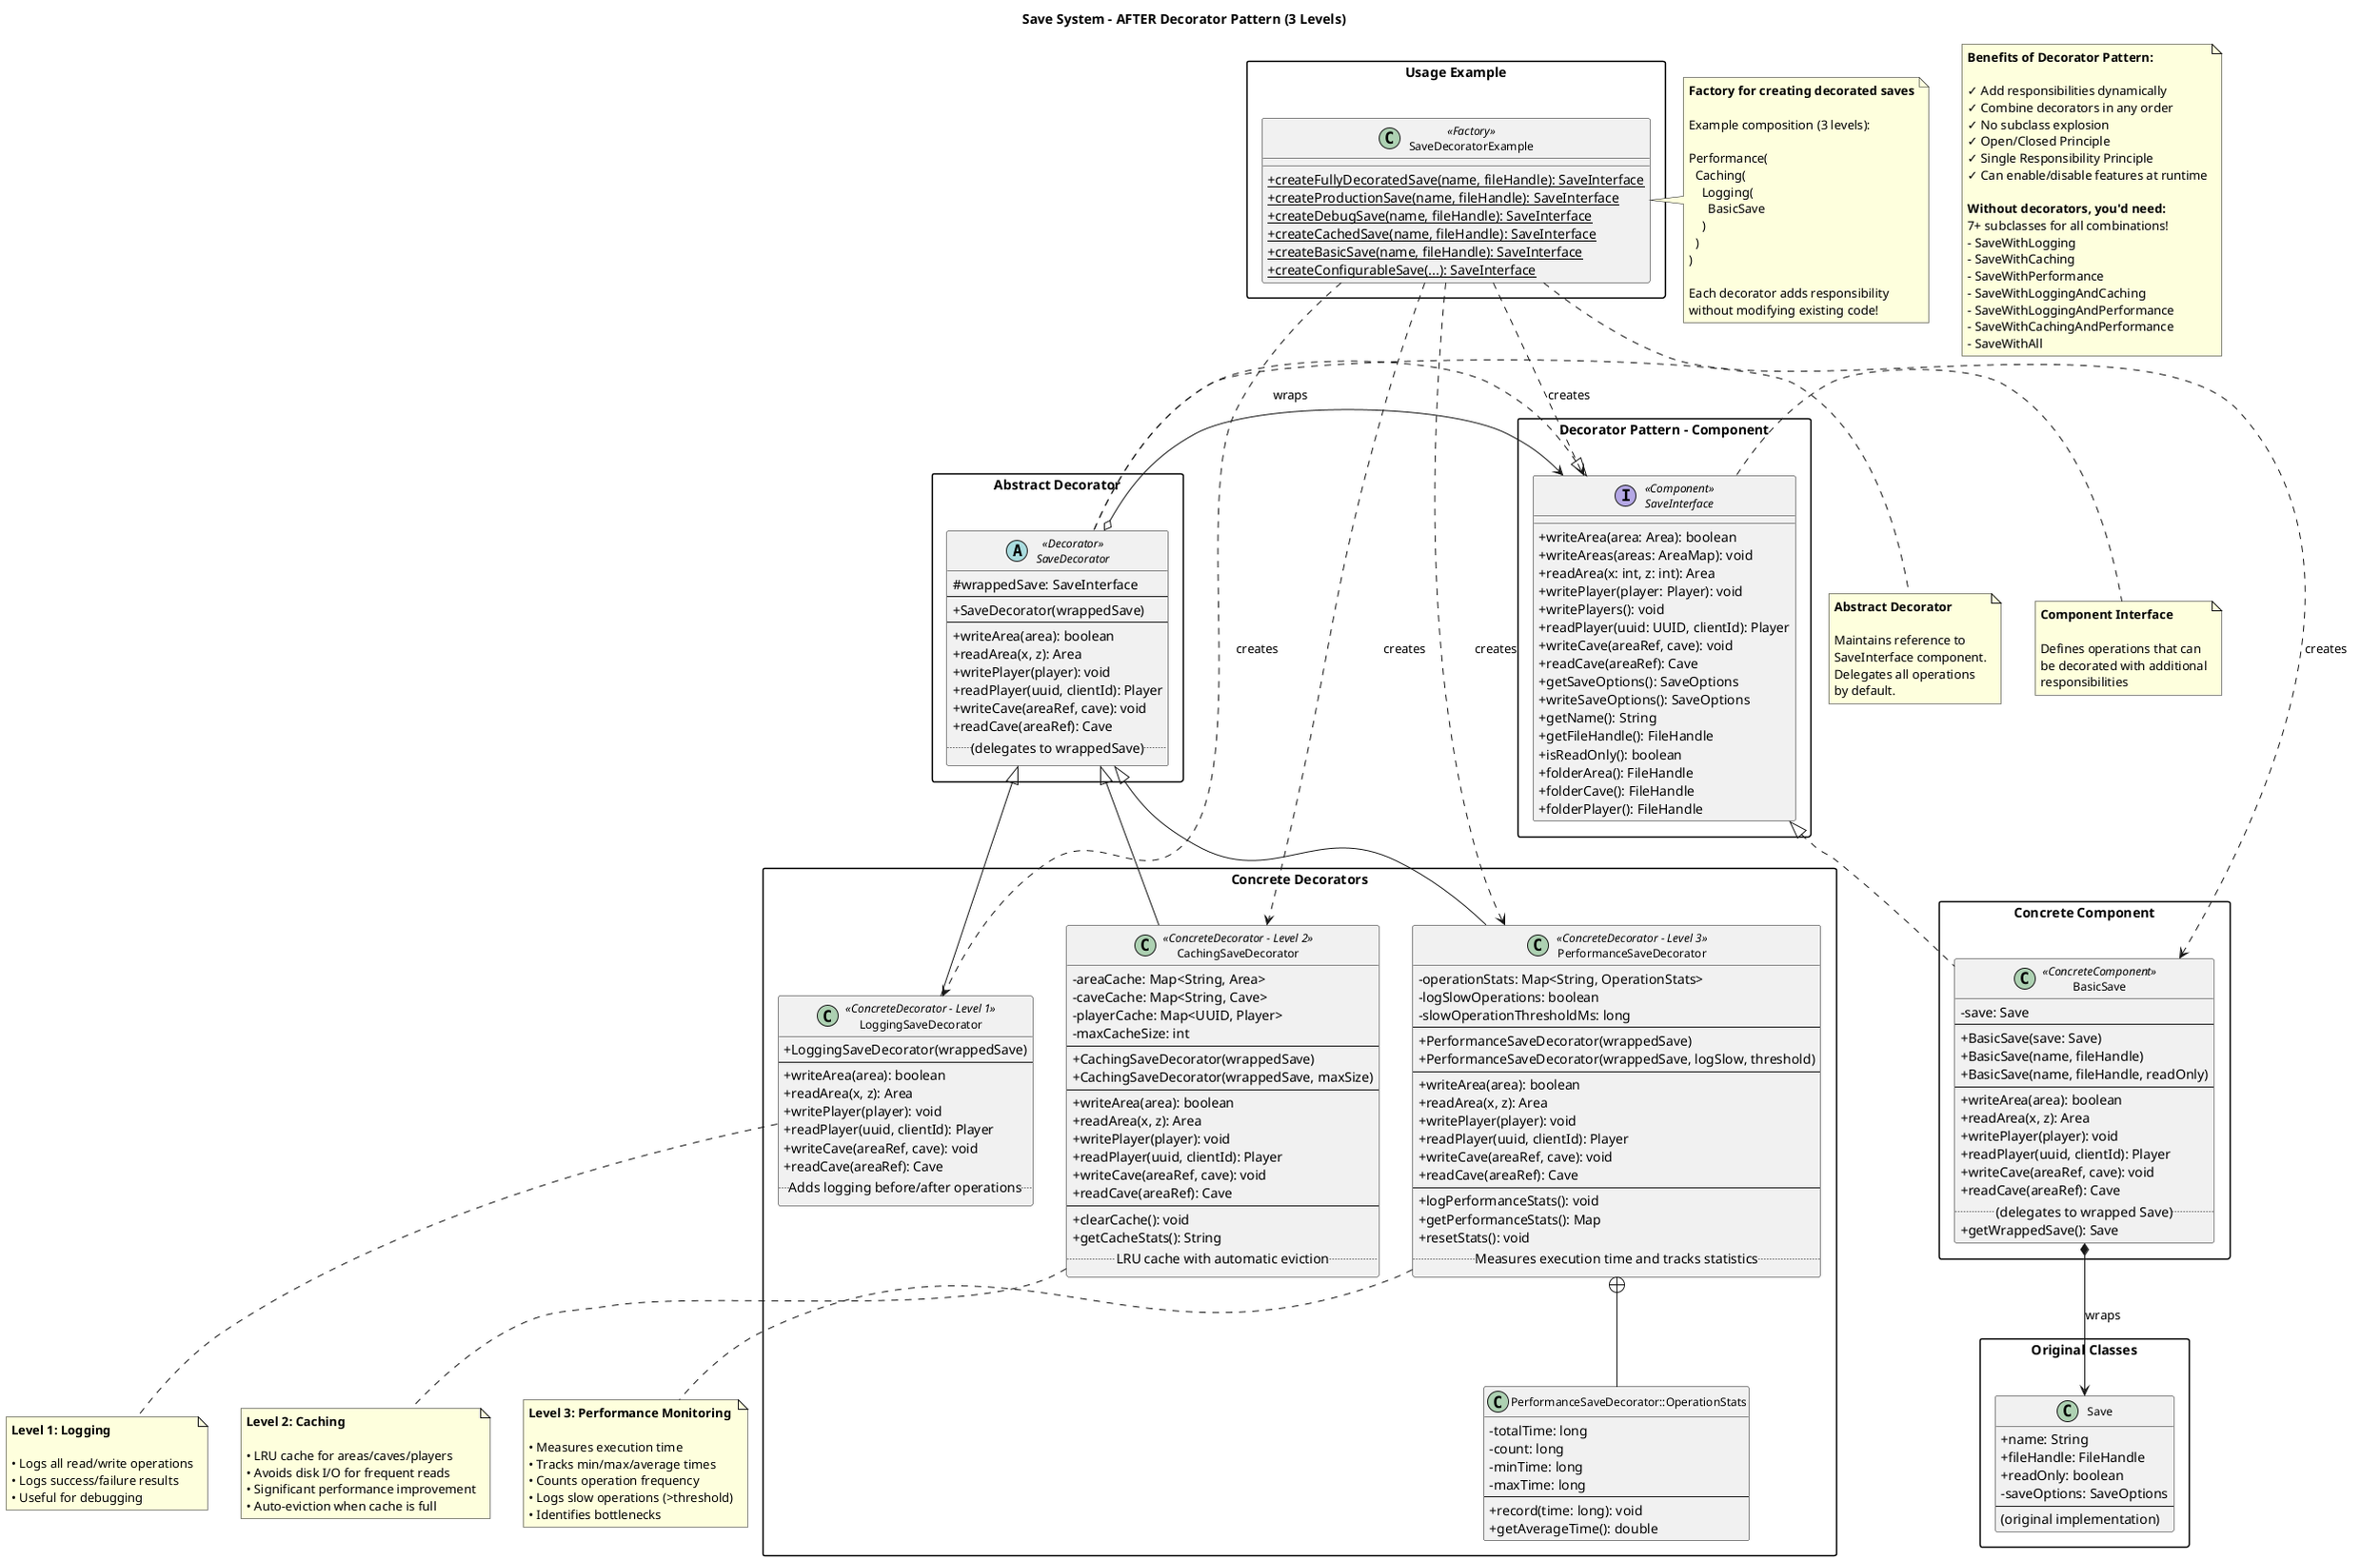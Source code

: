 @startuml Save_AFTER_Decorator

title Save System - AFTER Decorator Pattern (3 Levels)

' Style
skinparam classAttributeIconSize 0
skinparam classFontSize 12
skinparam packageStyle rectangle

package "Decorator Pattern - Component" {
    interface SaveInterface <<Component>> {
        + writeArea(area: Area): boolean
        + writeAreas(areas: AreaMap): void
        + readArea(x: int, z: int): Area
        + writePlayer(player: Player): void
        + writePlayers(): void
        + readPlayer(uuid: UUID, clientId): Player
        + writeCave(areaRef, cave): void
        + readCave(areaRef): Cave
        + getSaveOptions(): SaveOptions
        + writeSaveOptions(): SaveOptions
        + getName(): String
        + getFileHandle(): FileHandle
        + isReadOnly(): boolean
        + folderArea(): FileHandle
        + folderCave(): FileHandle
        + folderPlayer(): FileHandle
    }
}

package "Concrete Component" {
    class BasicSave <<ConcreteComponent>> {
        - save: Save
        --
        + BasicSave(save: Save)
        + BasicSave(name, fileHandle)
        + BasicSave(name, fileHandle, readOnly)
        --
        + writeArea(area): boolean
        + readArea(x, z): Area
        + writePlayer(player): void
        + readPlayer(uuid, clientId): Player
        + writeCave(areaRef, cave): void
        + readCave(areaRef): Cave
        .. (delegates to wrapped Save) ..
        + getWrappedSave(): Save
    }
}

package "Abstract Decorator" {
    abstract class SaveDecorator <<Decorator>> {
        # wrappedSave: SaveInterface
        --
        + SaveDecorator(wrappedSave)
        --
        + writeArea(area): boolean
        + readArea(x, z): Area
        + writePlayer(player): void
        + readPlayer(uuid, clientId): Player
        + writeCave(areaRef, cave): void
        + readCave(areaRef): Cave
        .. (delegates to wrappedSave) ..
    }
}

package "Concrete Decorators" {
    class LoggingSaveDecorator <<ConcreteDecorator - Level 1>> {
        + LoggingSaveDecorator(wrappedSave)
        --
        + writeArea(area): boolean
        + readArea(x, z): Area
        + writePlayer(player): void
        + readPlayer(uuid, clientId): Player
        + writeCave(areaRef, cave): void
        + readCave(areaRef): Cave
        .. Adds logging before/after operations ..
    }
    
    class CachingSaveDecorator <<ConcreteDecorator - Level 2>> {
        - areaCache: Map<String, Area>
        - caveCache: Map<String, Cave>
        - playerCache: Map<UUID, Player>
        - maxCacheSize: int
        --
        + CachingSaveDecorator(wrappedSave)
        + CachingSaveDecorator(wrappedSave, maxSize)
        --
        + writeArea(area): boolean
        + readArea(x, z): Area
        + writePlayer(player): void
        + readPlayer(uuid, clientId): Player
        + writeCave(areaRef, cave): void
        + readCave(areaRef): Cave
        --
        + clearCache(): void
        + getCacheStats(): String
        .. LRU cache with automatic eviction ..
    }
    
    class PerformanceSaveDecorator <<ConcreteDecorator - Level 3>> {
        - operationStats: Map<String, OperationStats>
        - logSlowOperations: boolean
        - slowOperationThresholdMs: long
        --
        + PerformanceSaveDecorator(wrappedSave)
        + PerformanceSaveDecorator(wrappedSave, logSlow, threshold)
        --
        + writeArea(area): boolean
        + readArea(x, z): Area
        + writePlayer(player): void
        + readPlayer(uuid, clientId): Player
        + writeCave(areaRef, cave): void
        + readCave(areaRef): Cave
        --
        + logPerformanceStats(): void
        + getPerformanceStats(): Map
        + resetStats(): void
        .. Measures execution time and tracks statistics ..
    }
    
    class PerformanceSaveDecorator::OperationStats {
        - totalTime: long
        - count: long
        - minTime: long
        - maxTime: long
        --
        + record(time: long): void
        + getAverageTime(): double
    }
}

package "Original Classes" {
    class Save {
        + name: String
        + fileHandle: FileHandle
        + readOnly: boolean
        - saveOptions: SaveOptions
        --
        (original implementation)
    }
}

package "Usage Example" {
    class SaveDecoratorExample <<Factory>> {
        {static} + createFullyDecoratedSave(name, fileHandle): SaveInterface
        {static} + createProductionSave(name, fileHandle): SaveInterface
        {static} + createDebugSave(name, fileHandle): SaveInterface
        {static} + createCachedSave(name, fileHandle): SaveInterface
        {static} + createBasicSave(name, fileHandle): SaveInterface
        {static} + createConfigurableSave(...): SaveInterface
    }
}

' Relationships - Pattern Structure
SaveInterface <|.. BasicSave
SaveInterface <|.. SaveDecorator
SaveDecorator <|-- LoggingSaveDecorator
SaveDecorator <|-- CachingSaveDecorator
SaveDecorator <|-- PerformanceSaveDecorator
SaveDecorator o-right-> SaveInterface : wraps
BasicSave *--> Save : wraps
PerformanceSaveDecorator +-- PerformanceSaveDecorator::OperationStats

' Usage relationships
SaveDecoratorExample ..> SaveInterface : creates
SaveDecoratorExample ..> BasicSave : creates
SaveDecoratorExample ..> LoggingSaveDecorator : creates
SaveDecoratorExample ..> CachingSaveDecorator : creates
SaveDecoratorExample ..> PerformanceSaveDecorator : creates

note right of SaveInterface
  **Component Interface**
  
  Defines operations that can
  be decorated with additional
  responsibilities
end note

note right of SaveDecorator
  **Abstract Decorator**
  
  Maintains reference to
  SaveInterface component.
  Delegates all operations
  by default.
end note

note bottom of LoggingSaveDecorator
  **Level 1: Logging**
  
  • Logs all read/write operations
  • Logs success/failure results
  • Useful for debugging
end note

note bottom of CachingSaveDecorator
  **Level 2: Caching**
  
  • LRU cache for areas/caves/players
  • Avoids disk I/O for frequent reads
  • Significant performance improvement
  • Auto-eviction when cache is full
end note

note bottom of PerformanceSaveDecorator
  **Level 3: Performance Monitoring**
  
  • Measures execution time
  • Tracks min/max/average times
  • Counts operation frequency
  • Logs slow operations (>threshold)
  • Identifies bottlenecks
end note

note right of SaveDecoratorExample
  **Factory for creating decorated saves**
  
  Example composition (3 levels):
  
  Performance(
    Caching(
      Logging(
        BasicSave
      )
    )
  )
  
  Each decorator adds responsibility
  without modifying existing code!
end note

note as N1
  **Benefits of Decorator Pattern:**
  
  ✓ Add responsibilities dynamically
  ✓ Combine decorators in any order
  ✓ No subclass explosion
  ✓ Open/Closed Principle
  ✓ Single Responsibility Principle
  ✓ Can enable/disable features at runtime
  
  **Without decorators, you'd need:**
  7+ subclasses for all combinations!
  - SaveWithLogging
  - SaveWithCaching
  - SaveWithPerformance
  - SaveWithLoggingAndCaching
  - SaveWithLoggingAndPerformance
  - SaveWithCachingAndPerformance
  - SaveWithAll
end note

@enduml

